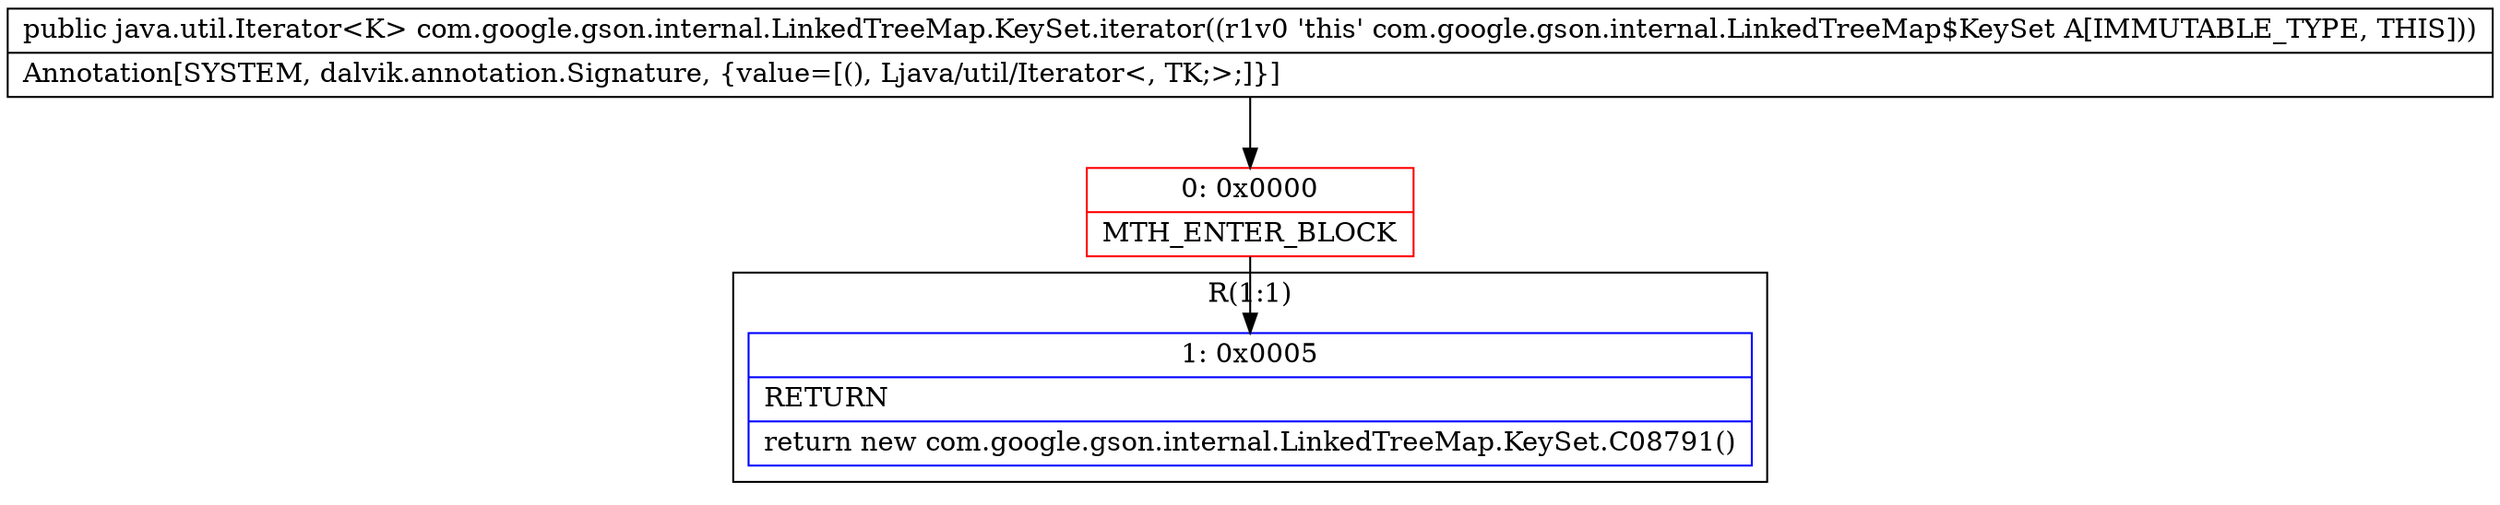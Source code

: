 digraph "CFG forcom.google.gson.internal.LinkedTreeMap.KeySet.iterator()Ljava\/util\/Iterator;" {
subgraph cluster_Region_908179505 {
label = "R(1:1)";
node [shape=record,color=blue];
Node_1 [shape=record,label="{1\:\ 0x0005|RETURN\l|return new com.google.gson.internal.LinkedTreeMap.KeySet.C08791()\l}"];
}
Node_0 [shape=record,color=red,label="{0\:\ 0x0000|MTH_ENTER_BLOCK\l}"];
MethodNode[shape=record,label="{public java.util.Iterator\<K\> com.google.gson.internal.LinkedTreeMap.KeySet.iterator((r1v0 'this' com.google.gson.internal.LinkedTreeMap$KeySet A[IMMUTABLE_TYPE, THIS]))  | Annotation[SYSTEM, dalvik.annotation.Signature, \{value=[(), Ljava\/util\/Iterator\<, TK;\>;]\}]\l}"];
MethodNode -> Node_0;
Node_0 -> Node_1;
}

